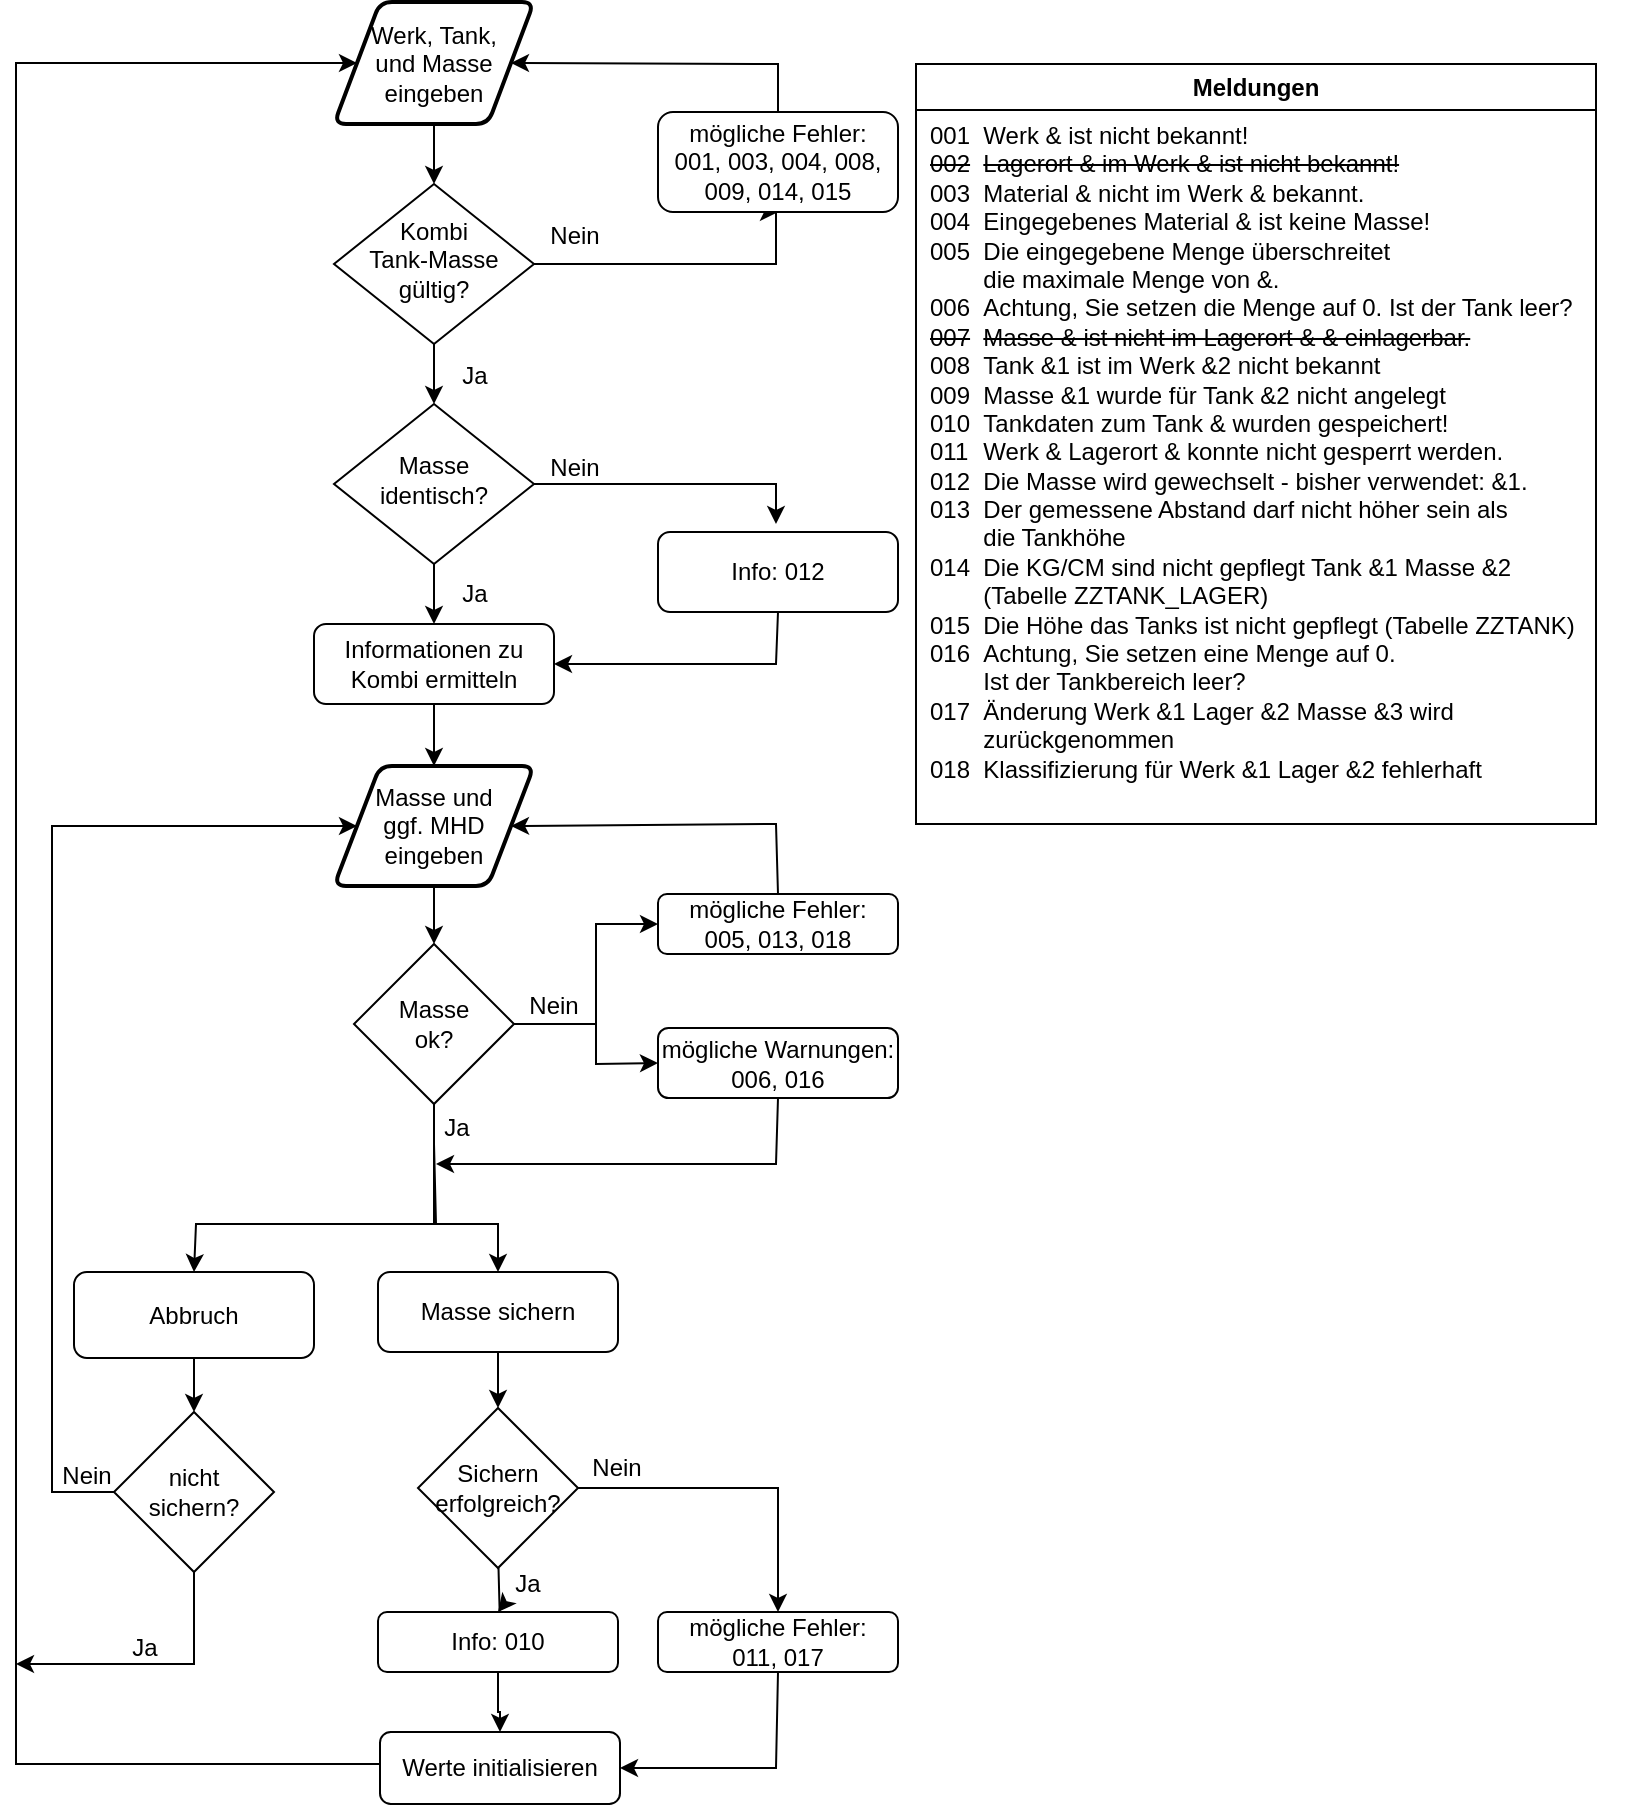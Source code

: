 <mxfile version="22.0.6" type="github">
  <diagram id="C5RBs43oDa-KdzZeNtuy" name="Page-1">
    <mxGraphModel dx="920" dy="681" grid="1" gridSize="10" guides="1" tooltips="1" connect="1" arrows="1" fold="1" page="1" pageScale="1" pageWidth="827" pageHeight="1169" math="0" shadow="0">
      <root>
        <mxCell id="WIyWlLk6GJQsqaUBKTNV-0" />
        <mxCell id="WIyWlLk6GJQsqaUBKTNV-1" parent="WIyWlLk6GJQsqaUBKTNV-0" />
        <mxCell id="ZK4Ci3uUdGM84x8w6fzd-32" value="" style="edgeStyle=orthogonalEdgeStyle;rounded=0;orthogonalLoop=1;jettySize=auto;html=1;" parent="WIyWlLk6GJQsqaUBKTNV-1" source="WIyWlLk6GJQsqaUBKTNV-6" target="WIyWlLk6GJQsqaUBKTNV-10" edge="1">
          <mxGeometry relative="1" as="geometry" />
        </mxCell>
        <mxCell id="ZK4Ci3uUdGM84x8w6fzd-34" value="" style="edgeStyle=orthogonalEdgeStyle;rounded=0;orthogonalLoop=1;jettySize=auto;html=1;exitX=1;exitY=0.5;exitDx=0;exitDy=0;entryX=0.5;entryY=1;entryDx=0;entryDy=0;" parent="WIyWlLk6GJQsqaUBKTNV-1" source="WIyWlLk6GJQsqaUBKTNV-6" target="WIyWlLk6GJQsqaUBKTNV-7" edge="1">
          <mxGeometry relative="1" as="geometry">
            <Array as="points">
              <mxPoint x="402" y="220" />
              <mxPoint x="402" y="194" />
            </Array>
          </mxGeometry>
        </mxCell>
        <mxCell id="WIyWlLk6GJQsqaUBKTNV-6" value="Kombi&lt;br&gt;Tank-Masse&lt;br&gt;gültig?" style="rhombus;whiteSpace=wrap;html=1;shadow=0;fontFamily=Helvetica;fontSize=12;align=center;strokeWidth=1;spacing=6;spacingTop=-4;" parent="WIyWlLk6GJQsqaUBKTNV-1" vertex="1">
          <mxGeometry x="181" y="180" width="100" height="80" as="geometry" />
        </mxCell>
        <mxCell id="ZK4Ci3uUdGM84x8w6fzd-24" style="edgeStyle=orthogonalEdgeStyle;rounded=0;orthogonalLoop=1;jettySize=auto;html=1;exitX=0.5;exitY=0;exitDx=0;exitDy=0;entryX=1;entryY=0.5;entryDx=0;entryDy=0;" parent="WIyWlLk6GJQsqaUBKTNV-1" source="WIyWlLk6GJQsqaUBKTNV-7" target="ZK4Ci3uUdGM84x8w6fzd-10" edge="1">
          <mxGeometry relative="1" as="geometry">
            <Array as="points">
              <mxPoint x="391" y="120" />
              <mxPoint x="270" y="120" />
            </Array>
          </mxGeometry>
        </mxCell>
        <mxCell id="WIyWlLk6GJQsqaUBKTNV-7" value="mögliche Fehler:&lt;br&gt;001, 003, 004, 008, 009, 014, 015" style="rounded=1;whiteSpace=wrap;html=1;fontSize=12;glass=0;strokeWidth=1;shadow=0;" parent="WIyWlLk6GJQsqaUBKTNV-1" vertex="1">
          <mxGeometry x="343" y="144" width="120" height="50" as="geometry" />
        </mxCell>
        <mxCell id="ZK4Ci3uUdGM84x8w6fzd-36" value="" style="edgeStyle=orthogonalEdgeStyle;rounded=0;orthogonalLoop=1;jettySize=auto;html=1;" parent="WIyWlLk6GJQsqaUBKTNV-1" source="WIyWlLk6GJQsqaUBKTNV-10" edge="1">
          <mxGeometry relative="1" as="geometry">
            <mxPoint x="402" y="350" as="targetPoint" />
            <Array as="points">
              <mxPoint x="402" y="330" />
            </Array>
          </mxGeometry>
        </mxCell>
        <mxCell id="ZK4Ci3uUdGM84x8w6fzd-38" value="" style="edgeStyle=orthogonalEdgeStyle;rounded=0;orthogonalLoop=1;jettySize=auto;html=1;" parent="WIyWlLk6GJQsqaUBKTNV-1" source="WIyWlLk6GJQsqaUBKTNV-10" target="WIyWlLk6GJQsqaUBKTNV-11" edge="1">
          <mxGeometry relative="1" as="geometry" />
        </mxCell>
        <mxCell id="WIyWlLk6GJQsqaUBKTNV-10" value="Masse identisch?" style="rhombus;whiteSpace=wrap;html=1;shadow=0;fontFamily=Helvetica;fontSize=12;align=center;strokeWidth=1;spacing=6;spacingTop=-4;" parent="WIyWlLk6GJQsqaUBKTNV-1" vertex="1">
          <mxGeometry x="181" y="290" width="100" height="80" as="geometry" />
        </mxCell>
        <mxCell id="WIyWlLk6GJQsqaUBKTNV-11" value="Informationen zu Kombi ermitteln" style="rounded=1;whiteSpace=wrap;html=1;fontSize=12;glass=0;strokeWidth=1;shadow=0;" parent="WIyWlLk6GJQsqaUBKTNV-1" vertex="1">
          <mxGeometry x="171" y="400" width="120" height="40" as="geometry" />
        </mxCell>
        <mxCell id="WIyWlLk6GJQsqaUBKTNV-12" value="Info:&amp;nbsp;012" style="rounded=1;whiteSpace=wrap;html=1;fontSize=12;glass=0;strokeWidth=1;shadow=0;" parent="WIyWlLk6GJQsqaUBKTNV-1" vertex="1">
          <mxGeometry x="343" y="354" width="120" height="40" as="geometry" />
        </mxCell>
        <mxCell id="ZK4Ci3uUdGM84x8w6fzd-0" value="Meldungen" style="swimlane;whiteSpace=wrap;html=1;" parent="WIyWlLk6GJQsqaUBKTNV-1" vertex="1">
          <mxGeometry x="472" y="120" width="340" height="380" as="geometry" />
        </mxCell>
        <mxCell id="ZK4Ci3uUdGM84x8w6fzd-1" value="&lt;div style=&quot;&quot;&gt;&lt;div&gt;001&lt;span style=&quot;white-space: pre;&quot;&gt;&#x9;&lt;/span&gt;Werk &amp;amp; ist nicht bekannt!&lt;/div&gt;&lt;div&gt;&lt;strike&gt;002&lt;span style=&quot;white-space: pre;&quot;&gt;&#x9;&lt;/span&gt;Lagerort &amp;amp; im Werk &amp;amp; ist nicht bekannt!&lt;/strike&gt;&lt;/div&gt;&lt;div&gt;&lt;span style=&quot;background-color: initial;&quot;&gt;003&lt;/span&gt;&lt;span style=&quot;background-color: initial; white-space-collapse: preserve;&quot;&gt;&#x9;&lt;/span&gt;&lt;span style=&quot;background-color: initial;&quot;&gt;Material &amp;amp; nicht im Werk &amp;amp; bekannt.&lt;/span&gt;&lt;/div&gt;&lt;/div&gt;&lt;div style=&quot;&quot;&gt;&lt;div&gt;004&lt;span style=&quot;white-space: pre;&quot;&gt;&#x9;&lt;/span&gt;Eingegebenes Material &amp;amp; ist keine Masse!&lt;/div&gt;&lt;div&gt;005&lt;span style=&quot;white-space: pre;&quot;&gt;&#x9;&lt;/span&gt;Die eingegebene Menge überschreitet&amp;nbsp;&lt;/div&gt;&lt;div&gt;&lt;span style=&quot;white-space: pre;&quot;&gt;&#x9;&lt;/span&gt;die maximale Menge von &amp;amp;.&lt;/div&gt;&lt;div&gt;006&lt;span style=&quot;white-space: pre;&quot;&gt;&#x9;&lt;/span&gt;Achtung, Sie setzen die Menge auf 0. Ist der Tank leer?&lt;/div&gt;&lt;div&gt;&lt;strike&gt;007&lt;span style=&quot;white-space: pre;&quot;&gt;&#x9;&lt;/span&gt;Masse &amp;amp; ist nicht im Lagerort &amp;amp; &amp;amp; einlagerbar.&lt;/strike&gt;&lt;/div&gt;&lt;div&gt;008&lt;span style=&quot;white-space: pre;&quot;&gt;&#x9;&lt;/span&gt;Tank &amp;amp;1 ist im Werk &amp;amp;2 nicht bekannt&lt;/div&gt;&lt;div&gt;009&lt;span style=&quot;white-space: pre;&quot;&gt;&#x9;&lt;/span&gt;Masse &amp;amp;1 wurde für Tank &amp;amp;2 nicht angelegt&lt;/div&gt;&lt;div&gt;010&lt;span style=&quot;white-space: pre;&quot;&gt;&#x9;&lt;/span&gt;Tankdaten zum Tank &amp;amp; wurden gespeichert!&lt;/div&gt;&lt;div&gt;011&lt;span style=&quot;white-space: pre;&quot;&gt;&#x9;&lt;/span&gt;Werk &amp;amp; Lagerort &amp;amp; konnte nicht gesperrt werden.&lt;/div&gt;&lt;div&gt;012&lt;span style=&quot;white-space: pre;&quot;&gt;&#x9;&lt;/span&gt;Die Masse wird gewechselt - bisher verwendet: &amp;amp;1.&lt;/div&gt;&lt;div&gt;013&lt;span style=&quot;white-space: pre;&quot;&gt;&#x9;&lt;/span&gt;Der gemessene Abstand darf nicht höher sein als&amp;nbsp;&lt;/div&gt;&lt;div&gt;&lt;span style=&quot;white-space: pre;&quot;&gt;&#x9;&lt;/span&gt;die Tankhöhe&lt;/div&gt;&lt;div&gt;014&lt;span style=&quot;white-space: pre;&quot;&gt;&#x9;&lt;/span&gt;Die KG/CM sind nicht gepflegt Tank &amp;amp;1 Masse &amp;amp;2&amp;nbsp;&lt;/div&gt;&lt;div&gt;&lt;span style=&quot;white-space: pre;&quot;&gt;&#x9;&lt;/span&gt;(Tabelle ZZTANK_LAGER)&lt;/div&gt;&lt;div&gt;015&lt;span style=&quot;white-space: pre;&quot;&gt;&#x9;&lt;/span&gt;Die Höhe das Tanks ist nicht gepflegt (Tabelle ZZTANK)&lt;/div&gt;&lt;div&gt;016&lt;span style=&quot;white-space: pre;&quot;&gt;&#x9;&lt;/span&gt;Achtung, Sie setzen eine Menge auf 0.&amp;nbsp;&lt;/div&gt;&lt;div&gt;&lt;span style=&quot;white-space: pre;&quot;&gt;&#x9;&lt;/span&gt;Ist der Tankbereich leer?&lt;/div&gt;&lt;div&gt;017&lt;span style=&quot;white-space: pre;&quot;&gt;&#x9;&lt;/span&gt;Änderung Werk &amp;amp;1 Lager &amp;amp;2 Masse &amp;amp;3 wird&amp;nbsp;&lt;/div&gt;&lt;div&gt;&lt;span style=&quot;white-space: pre;&quot;&gt;&#x9;&lt;/span&gt;zurückgenommen&lt;/div&gt;&lt;div&gt;018&lt;span style=&quot;white-space: pre;&quot;&gt;&#x9;&lt;/span&gt;Klassifizierung für Werk &amp;amp;1 Lager &amp;amp;2 fehlerhaft&lt;/div&gt;&lt;/div&gt;" style="text;html=1;align=left;verticalAlign=middle;resizable=0;points=[];autosize=1;strokeColor=none;fillColor=none;" parent="ZK4Ci3uUdGM84x8w6fzd-0" vertex="1">
          <mxGeometry x="5" y="24" width="350" height="340" as="geometry" />
        </mxCell>
        <mxCell id="ZK4Ci3uUdGM84x8w6fzd-4" value="" style="endArrow=classic;html=1;rounded=0;exitX=0.5;exitY=1;exitDx=0;exitDy=0;entryX=1;entryY=0.5;entryDx=0;entryDy=0;" parent="WIyWlLk6GJQsqaUBKTNV-1" source="WIyWlLk6GJQsqaUBKTNV-12" target="WIyWlLk6GJQsqaUBKTNV-11" edge="1">
          <mxGeometry width="50" height="50" relative="1" as="geometry">
            <mxPoint x="521" y="350" as="sourcePoint" />
            <mxPoint x="571" y="300" as="targetPoint" />
            <Array as="points">
              <mxPoint x="402" y="420" />
            </Array>
          </mxGeometry>
        </mxCell>
        <mxCell id="ZK4Ci3uUdGM84x8w6fzd-27" value="" style="edgeStyle=orthogonalEdgeStyle;rounded=0;orthogonalLoop=1;jettySize=auto;html=1;" parent="WIyWlLk6GJQsqaUBKTNV-1" source="ZK4Ci3uUdGM84x8w6fzd-10" target="WIyWlLk6GJQsqaUBKTNV-6" edge="1">
          <mxGeometry relative="1" as="geometry" />
        </mxCell>
        <mxCell id="ZK4Ci3uUdGM84x8w6fzd-10" value="Werk, Tank,&lt;br&gt;und Masse&lt;br style=&quot;border-color: var(--border-color);&quot;&gt;eingeben" style="shape=parallelogram;html=1;strokeWidth=2;perimeter=parallelogramPerimeter;whiteSpace=wrap;rounded=1;arcSize=12;size=0.23;" parent="WIyWlLk6GJQsqaUBKTNV-1" vertex="1">
          <mxGeometry x="181" y="89" width="100" height="61" as="geometry" />
        </mxCell>
        <mxCell id="ZK4Ci3uUdGM84x8w6fzd-12" value="Masse und &lt;br&gt;ggf. MHD eingeben" style="shape=parallelogram;html=1;strokeWidth=2;perimeter=parallelogramPerimeter;whiteSpace=wrap;rounded=1;arcSize=12;size=0.23;" parent="WIyWlLk6GJQsqaUBKTNV-1" vertex="1">
          <mxGeometry x="181" y="471" width="100" height="60" as="geometry" />
        </mxCell>
        <mxCell id="ZK4Ci3uUdGM84x8w6fzd-14" value="" style="endArrow=classic;html=1;rounded=0;exitX=0.5;exitY=1;exitDx=0;exitDy=0;" parent="WIyWlLk6GJQsqaUBKTNV-1" source="WIyWlLk6GJQsqaUBKTNV-11" target="ZK4Ci3uUdGM84x8w6fzd-12" edge="1">
          <mxGeometry width="50" height="50" relative="1" as="geometry">
            <mxPoint x="521" y="329" as="sourcePoint" />
            <mxPoint x="571" y="279" as="targetPoint" />
          </mxGeometry>
        </mxCell>
        <mxCell id="ZK4Ci3uUdGM84x8w6fzd-43" value="" style="edgeStyle=orthogonalEdgeStyle;rounded=0;orthogonalLoop=1;jettySize=auto;html=1;exitX=0.5;exitY=1;exitDx=0;exitDy=0;" parent="WIyWlLk6GJQsqaUBKTNV-1" source="ZK4Ci3uUdGM84x8w6fzd-15" target="ZK4Ci3uUdGM84x8w6fzd-42" edge="1">
          <mxGeometry relative="1" as="geometry">
            <mxPoint x="231" y="621" as="sourcePoint" />
            <Array as="points">
              <mxPoint x="231" y="700" />
              <mxPoint x="263" y="700" />
            </Array>
          </mxGeometry>
        </mxCell>
        <mxCell id="ZK4Ci3uUdGM84x8w6fzd-15" value="Masse &lt;br&gt;ok?" style="rhombus;whiteSpace=wrap;html=1;" parent="WIyWlLk6GJQsqaUBKTNV-1" vertex="1">
          <mxGeometry x="191" y="560" width="80" height="80" as="geometry" />
        </mxCell>
        <mxCell id="ZK4Ci3uUdGM84x8w6fzd-16" value="" style="endArrow=classic;html=1;rounded=0;exitX=0.5;exitY=1;exitDx=0;exitDy=0;entryX=0.5;entryY=0;entryDx=0;entryDy=0;" parent="WIyWlLk6GJQsqaUBKTNV-1" source="ZK4Ci3uUdGM84x8w6fzd-12" target="ZK4Ci3uUdGM84x8w6fzd-15" edge="1">
          <mxGeometry width="50" height="50" relative="1" as="geometry">
            <mxPoint x="521" y="461" as="sourcePoint" />
            <mxPoint x="571" y="411" as="targetPoint" />
          </mxGeometry>
        </mxCell>
        <mxCell id="ZK4Ci3uUdGM84x8w6fzd-18" value="mögliche Fehler:&lt;br&gt;005, 013, 018" style="rounded=1;whiteSpace=wrap;html=1;" parent="WIyWlLk6GJQsqaUBKTNV-1" vertex="1">
          <mxGeometry x="343" y="535" width="120" height="30" as="geometry" />
        </mxCell>
        <mxCell id="ZK4Ci3uUdGM84x8w6fzd-19" value="" style="endArrow=classic;html=1;rounded=0;exitX=0.5;exitY=0;exitDx=0;exitDy=0;entryX=1;entryY=0.5;entryDx=0;entryDy=0;" parent="WIyWlLk6GJQsqaUBKTNV-1" source="ZK4Ci3uUdGM84x8w6fzd-18" target="ZK4Ci3uUdGM84x8w6fzd-12" edge="1">
          <mxGeometry width="50" height="50" relative="1" as="geometry">
            <mxPoint x="521" y="461" as="sourcePoint" />
            <mxPoint x="571" y="411" as="targetPoint" />
            <Array as="points">
              <mxPoint x="402" y="500" />
            </Array>
          </mxGeometry>
        </mxCell>
        <mxCell id="ZK4Ci3uUdGM84x8w6fzd-21" value="Nein" style="text;html=1;strokeColor=none;fillColor=none;align=center;verticalAlign=middle;whiteSpace=wrap;rounded=0;" parent="WIyWlLk6GJQsqaUBKTNV-1" vertex="1">
          <mxGeometry x="261" y="576" width="60" height="30" as="geometry" />
        </mxCell>
        <mxCell id="ZK4Ci3uUdGM84x8w6fzd-22" value="mögliche Warnungen: &lt;br&gt;006, 016" style="rounded=1;whiteSpace=wrap;html=1;" parent="WIyWlLk6GJQsqaUBKTNV-1" vertex="1">
          <mxGeometry x="343" y="602" width="120" height="35" as="geometry" />
        </mxCell>
        <mxCell id="ZK4Ci3uUdGM84x8w6fzd-33" value="Ja" style="text;html=1;align=center;verticalAlign=middle;resizable=0;points=[];autosize=1;strokeColor=none;fillColor=none;" parent="WIyWlLk6GJQsqaUBKTNV-1" vertex="1">
          <mxGeometry x="231" y="261" width="40" height="30" as="geometry" />
        </mxCell>
        <mxCell id="ZK4Ci3uUdGM84x8w6fzd-35" value="Nein" style="text;html=1;align=center;verticalAlign=middle;resizable=0;points=[];autosize=1;strokeColor=none;fillColor=none;" parent="WIyWlLk6GJQsqaUBKTNV-1" vertex="1">
          <mxGeometry x="276" y="191" width="50" height="30" as="geometry" />
        </mxCell>
        <mxCell id="ZK4Ci3uUdGM84x8w6fzd-37" value="Nein" style="text;html=1;align=center;verticalAlign=middle;resizable=0;points=[];autosize=1;strokeColor=none;fillColor=none;" parent="WIyWlLk6GJQsqaUBKTNV-1" vertex="1">
          <mxGeometry x="276" y="307" width="50" height="30" as="geometry" />
        </mxCell>
        <mxCell id="ZK4Ci3uUdGM84x8w6fzd-39" value="Ja" style="text;html=1;align=center;verticalAlign=middle;resizable=0;points=[];autosize=1;strokeColor=none;fillColor=none;" parent="WIyWlLk6GJQsqaUBKTNV-1" vertex="1">
          <mxGeometry x="231" y="370" width="40" height="30" as="geometry" />
        </mxCell>
        <mxCell id="ZK4Ci3uUdGM84x8w6fzd-46" value="" style="edgeStyle=orthogonalEdgeStyle;rounded=0;orthogonalLoop=1;jettySize=auto;html=1;" parent="WIyWlLk6GJQsqaUBKTNV-1" source="ZK4Ci3uUdGM84x8w6fzd-42" target="ZK4Ci3uUdGM84x8w6fzd-45" edge="1">
          <mxGeometry relative="1" as="geometry" />
        </mxCell>
        <mxCell id="ZK4Ci3uUdGM84x8w6fzd-42" value="Masse sichern" style="rounded=1;whiteSpace=wrap;html=1;" parent="WIyWlLk6GJQsqaUBKTNV-1" vertex="1">
          <mxGeometry x="203" y="724" width="120" height="40" as="geometry" />
        </mxCell>
        <mxCell id="ZK4Ci3uUdGM84x8w6fzd-48" value="" style="edgeStyle=orthogonalEdgeStyle;rounded=0;orthogonalLoop=1;jettySize=auto;html=1;" parent="WIyWlLk6GJQsqaUBKTNV-1" target="ZK4Ci3uUdGM84x8w6fzd-66" edge="1">
          <mxGeometry relative="1" as="geometry">
            <mxPoint x="263.25" y="872" as="sourcePoint" />
            <mxPoint x="262.25" y="934" as="targetPoint" />
          </mxGeometry>
        </mxCell>
        <mxCell id="ZK4Ci3uUdGM84x8w6fzd-69" value="" style="edgeStyle=orthogonalEdgeStyle;rounded=0;orthogonalLoop=1;jettySize=auto;html=1;entryX=0.5;entryY=0;entryDx=0;entryDy=0;" parent="WIyWlLk6GJQsqaUBKTNV-1" source="ZK4Ci3uUdGM84x8w6fzd-45" target="ZK4Ci3uUdGM84x8w6fzd-68" edge="1">
          <mxGeometry relative="1" as="geometry" />
        </mxCell>
        <mxCell id="ZK4Ci3uUdGM84x8w6fzd-45" value="Sichern erfolgreich?" style="rhombus;whiteSpace=wrap;html=1;" parent="WIyWlLk6GJQsqaUBKTNV-1" vertex="1">
          <mxGeometry x="223" y="792" width="80" height="80" as="geometry" />
        </mxCell>
        <mxCell id="ZK4Ci3uUdGM84x8w6fzd-52" style="edgeStyle=orthogonalEdgeStyle;rounded=0;orthogonalLoop=1;jettySize=auto;html=1;entryX=0;entryY=0.5;entryDx=0;entryDy=0;exitX=0;exitY=0.5;exitDx=0;exitDy=0;" parent="WIyWlLk6GJQsqaUBKTNV-1" source="ZK4Ci3uUdGM84x8w6fzd-47" target="ZK4Ci3uUdGM84x8w6fzd-10" edge="1">
          <mxGeometry relative="1" as="geometry">
            <mxPoint x="191" y="130" as="targetPoint" />
            <mxPoint x="121" y="1090" as="sourcePoint" />
            <Array as="points">
              <mxPoint x="224" y="970" />
              <mxPoint x="22" y="970" />
              <mxPoint x="22" y="120" />
            </Array>
          </mxGeometry>
        </mxCell>
        <mxCell id="ZK4Ci3uUdGM84x8w6fzd-47" value="Werte initialisieren" style="rounded=1;whiteSpace=wrap;html=1;" parent="WIyWlLk6GJQsqaUBKTNV-1" vertex="1">
          <mxGeometry x="204" y="954" width="120" height="36" as="geometry" />
        </mxCell>
        <mxCell id="ZK4Ci3uUdGM84x8w6fzd-50" value="" style="endArrow=classic;html=1;rounded=0;exitX=1;exitY=0.5;exitDx=0;exitDy=0;entryX=0;entryY=0.5;entryDx=0;entryDy=0;" parent="WIyWlLk6GJQsqaUBKTNV-1" source="ZK4Ci3uUdGM84x8w6fzd-15" target="ZK4Ci3uUdGM84x8w6fzd-18" edge="1">
          <mxGeometry width="50" height="50" relative="1" as="geometry">
            <mxPoint x="441" y="710" as="sourcePoint" />
            <mxPoint x="491" y="660" as="targetPoint" />
            <Array as="points">
              <mxPoint x="312" y="600" />
              <mxPoint x="312" y="550" />
            </Array>
          </mxGeometry>
        </mxCell>
        <mxCell id="ZK4Ci3uUdGM84x8w6fzd-51" value="" style="endArrow=classic;html=1;rounded=0;exitX=1;exitY=0.5;exitDx=0;exitDy=0;entryX=0;entryY=0.5;entryDx=0;entryDy=0;" parent="WIyWlLk6GJQsqaUBKTNV-1" source="ZK4Ci3uUdGM84x8w6fzd-15" target="ZK4Ci3uUdGM84x8w6fzd-22" edge="1">
          <mxGeometry width="50" height="50" relative="1" as="geometry">
            <mxPoint x="441" y="820" as="sourcePoint" />
            <mxPoint x="491" y="770" as="targetPoint" />
            <Array as="points">
              <mxPoint x="312" y="600" />
              <mxPoint x="312" y="620" />
            </Array>
          </mxGeometry>
        </mxCell>
        <mxCell id="ZK4Ci3uUdGM84x8w6fzd-53" value="Ja" style="text;html=1;strokeColor=none;fillColor=none;align=center;verticalAlign=middle;whiteSpace=wrap;rounded=0;" parent="WIyWlLk6GJQsqaUBKTNV-1" vertex="1">
          <mxGeometry x="253" y="865" width="50" height="30" as="geometry" />
        </mxCell>
        <mxCell id="ZK4Ci3uUdGM84x8w6fzd-61" value="" style="edgeStyle=orthogonalEdgeStyle;rounded=0;orthogonalLoop=1;jettySize=auto;html=1;" parent="WIyWlLk6GJQsqaUBKTNV-1" source="ZK4Ci3uUdGM84x8w6fzd-54" target="ZK4Ci3uUdGM84x8w6fzd-59" edge="1">
          <mxGeometry relative="1" as="geometry" />
        </mxCell>
        <mxCell id="ZK4Ci3uUdGM84x8w6fzd-54" value="Abbruch" style="rounded=1;whiteSpace=wrap;html=1;" parent="WIyWlLk6GJQsqaUBKTNV-1" vertex="1">
          <mxGeometry x="51" y="724" width="120" height="43" as="geometry" />
        </mxCell>
        <mxCell id="ZK4Ci3uUdGM84x8w6fzd-55" value="Ja" style="text;html=1;align=center;verticalAlign=middle;resizable=0;points=[];autosize=1;strokeColor=none;fillColor=none;" parent="WIyWlLk6GJQsqaUBKTNV-1" vertex="1">
          <mxGeometry x="222" y="637" width="40" height="30" as="geometry" />
        </mxCell>
        <mxCell id="ZK4Ci3uUdGM84x8w6fzd-56" value="" style="endArrow=classic;html=1;rounded=0;entryX=0.5;entryY=0;entryDx=0;entryDy=0;exitX=0.5;exitY=1;exitDx=0;exitDy=0;" parent="WIyWlLk6GJQsqaUBKTNV-1" source="ZK4Ci3uUdGM84x8w6fzd-15" target="ZK4Ci3uUdGM84x8w6fzd-54" edge="1">
          <mxGeometry width="50" height="50" relative="1" as="geometry">
            <mxPoint x="142" y="660" as="sourcePoint" />
            <mxPoint x="342" y="650" as="targetPoint" />
            <Array as="points">
              <mxPoint x="231" y="660" />
              <mxPoint x="232" y="700" />
              <mxPoint x="112" y="700" />
            </Array>
          </mxGeometry>
        </mxCell>
        <mxCell id="ZK4Ci3uUdGM84x8w6fzd-59" value="nicht &lt;br&gt;sichern?" style="rhombus;whiteSpace=wrap;html=1;" parent="WIyWlLk6GJQsqaUBKTNV-1" vertex="1">
          <mxGeometry x="71" y="794" width="80" height="80" as="geometry" />
        </mxCell>
        <mxCell id="ZK4Ci3uUdGM84x8w6fzd-62" value="" style="endArrow=classic;html=1;rounded=0;exitX=0.5;exitY=1;exitDx=0;exitDy=0;" parent="WIyWlLk6GJQsqaUBKTNV-1" source="ZK4Ci3uUdGM84x8w6fzd-59" edge="1">
          <mxGeometry width="50" height="50" relative="1" as="geometry">
            <mxPoint x="312" y="754" as="sourcePoint" />
            <mxPoint x="22" y="920" as="targetPoint" />
            <Array as="points">
              <mxPoint x="111" y="920" />
            </Array>
          </mxGeometry>
        </mxCell>
        <mxCell id="ZK4Ci3uUdGM84x8w6fzd-63" value="Ja" style="text;html=1;align=center;verticalAlign=middle;resizable=0;points=[];autosize=1;strokeColor=none;fillColor=none;" parent="WIyWlLk6GJQsqaUBKTNV-1" vertex="1">
          <mxGeometry x="66" y="897" width="40" height="30" as="geometry" />
        </mxCell>
        <mxCell id="ZK4Ci3uUdGM84x8w6fzd-67" value="" style="edgeStyle=orthogonalEdgeStyle;rounded=0;orthogonalLoop=1;jettySize=auto;html=1;" parent="WIyWlLk6GJQsqaUBKTNV-1" source="ZK4Ci3uUdGM84x8w6fzd-66" target="ZK4Ci3uUdGM84x8w6fzd-47" edge="1">
          <mxGeometry relative="1" as="geometry" />
        </mxCell>
        <mxCell id="ZK4Ci3uUdGM84x8w6fzd-66" value="Info: 010" style="rounded=1;whiteSpace=wrap;html=1;" parent="WIyWlLk6GJQsqaUBKTNV-1" vertex="1">
          <mxGeometry x="203" y="894" width="120" height="30" as="geometry" />
        </mxCell>
        <mxCell id="ZK4Ci3uUdGM84x8w6fzd-68" value="mögliche Fehler:&lt;br&gt;011, 017" style="rounded=1;whiteSpace=wrap;html=1;" parent="WIyWlLk6GJQsqaUBKTNV-1" vertex="1">
          <mxGeometry x="343" y="894" width="120" height="30" as="geometry" />
        </mxCell>
        <mxCell id="ZK4Ci3uUdGM84x8w6fzd-70" value="" style="endArrow=classic;html=1;rounded=0;exitX=0.5;exitY=1;exitDx=0;exitDy=0;entryX=1;entryY=0.5;entryDx=0;entryDy=0;" parent="WIyWlLk6GJQsqaUBKTNV-1" source="ZK4Ci3uUdGM84x8w6fzd-68" target="ZK4Ci3uUdGM84x8w6fzd-47" edge="1">
          <mxGeometry width="50" height="50" relative="1" as="geometry">
            <mxPoint x="242" y="834" as="sourcePoint" />
            <mxPoint x="292" y="784" as="targetPoint" />
            <Array as="points">
              <mxPoint x="402" y="972" />
            </Array>
          </mxGeometry>
        </mxCell>
        <mxCell id="ZK4Ci3uUdGM84x8w6fzd-71" value="Nein" style="text;html=1;align=center;verticalAlign=middle;resizable=0;points=[];autosize=1;strokeColor=none;fillColor=none;" parent="WIyWlLk6GJQsqaUBKTNV-1" vertex="1">
          <mxGeometry x="297" y="807" width="50" height="30" as="geometry" />
        </mxCell>
        <mxCell id="ZK4Ci3uUdGM84x8w6fzd-72" value="" style="endArrow=classic;html=1;rounded=0;exitX=0.5;exitY=1;exitDx=0;exitDy=0;" parent="WIyWlLk6GJQsqaUBKTNV-1" source="ZK4Ci3uUdGM84x8w6fzd-22" edge="1">
          <mxGeometry width="50" height="50" relative="1" as="geometry">
            <mxPoint x="322" y="700" as="sourcePoint" />
            <mxPoint x="232" y="670" as="targetPoint" />
            <Array as="points">
              <mxPoint x="402" y="670" />
            </Array>
          </mxGeometry>
        </mxCell>
        <mxCell id="vdLwpJKUH8motulsl96r-0" value="" style="endArrow=classic;html=1;rounded=0;exitX=0;exitY=0.5;exitDx=0;exitDy=0;entryX=0;entryY=0.5;entryDx=0;entryDy=0;" parent="WIyWlLk6GJQsqaUBKTNV-1" source="ZK4Ci3uUdGM84x8w6fzd-59" target="ZK4Ci3uUdGM84x8w6fzd-12" edge="1">
          <mxGeometry width="50" height="50" relative="1" as="geometry">
            <mxPoint x="390" y="800" as="sourcePoint" />
            <mxPoint x="440" y="750" as="targetPoint" />
            <Array as="points">
              <mxPoint x="40" y="834" />
              <mxPoint x="40" y="501" />
            </Array>
          </mxGeometry>
        </mxCell>
        <mxCell id="YosTb7I_zQ4qoZYEhXuB-0" value="Nein" style="text;html=1;align=center;verticalAlign=middle;resizable=0;points=[];autosize=1;strokeColor=none;fillColor=none;" vertex="1" parent="WIyWlLk6GJQsqaUBKTNV-1">
          <mxGeometry x="32" y="811" width="50" height="30" as="geometry" />
        </mxCell>
      </root>
    </mxGraphModel>
  </diagram>
</mxfile>
